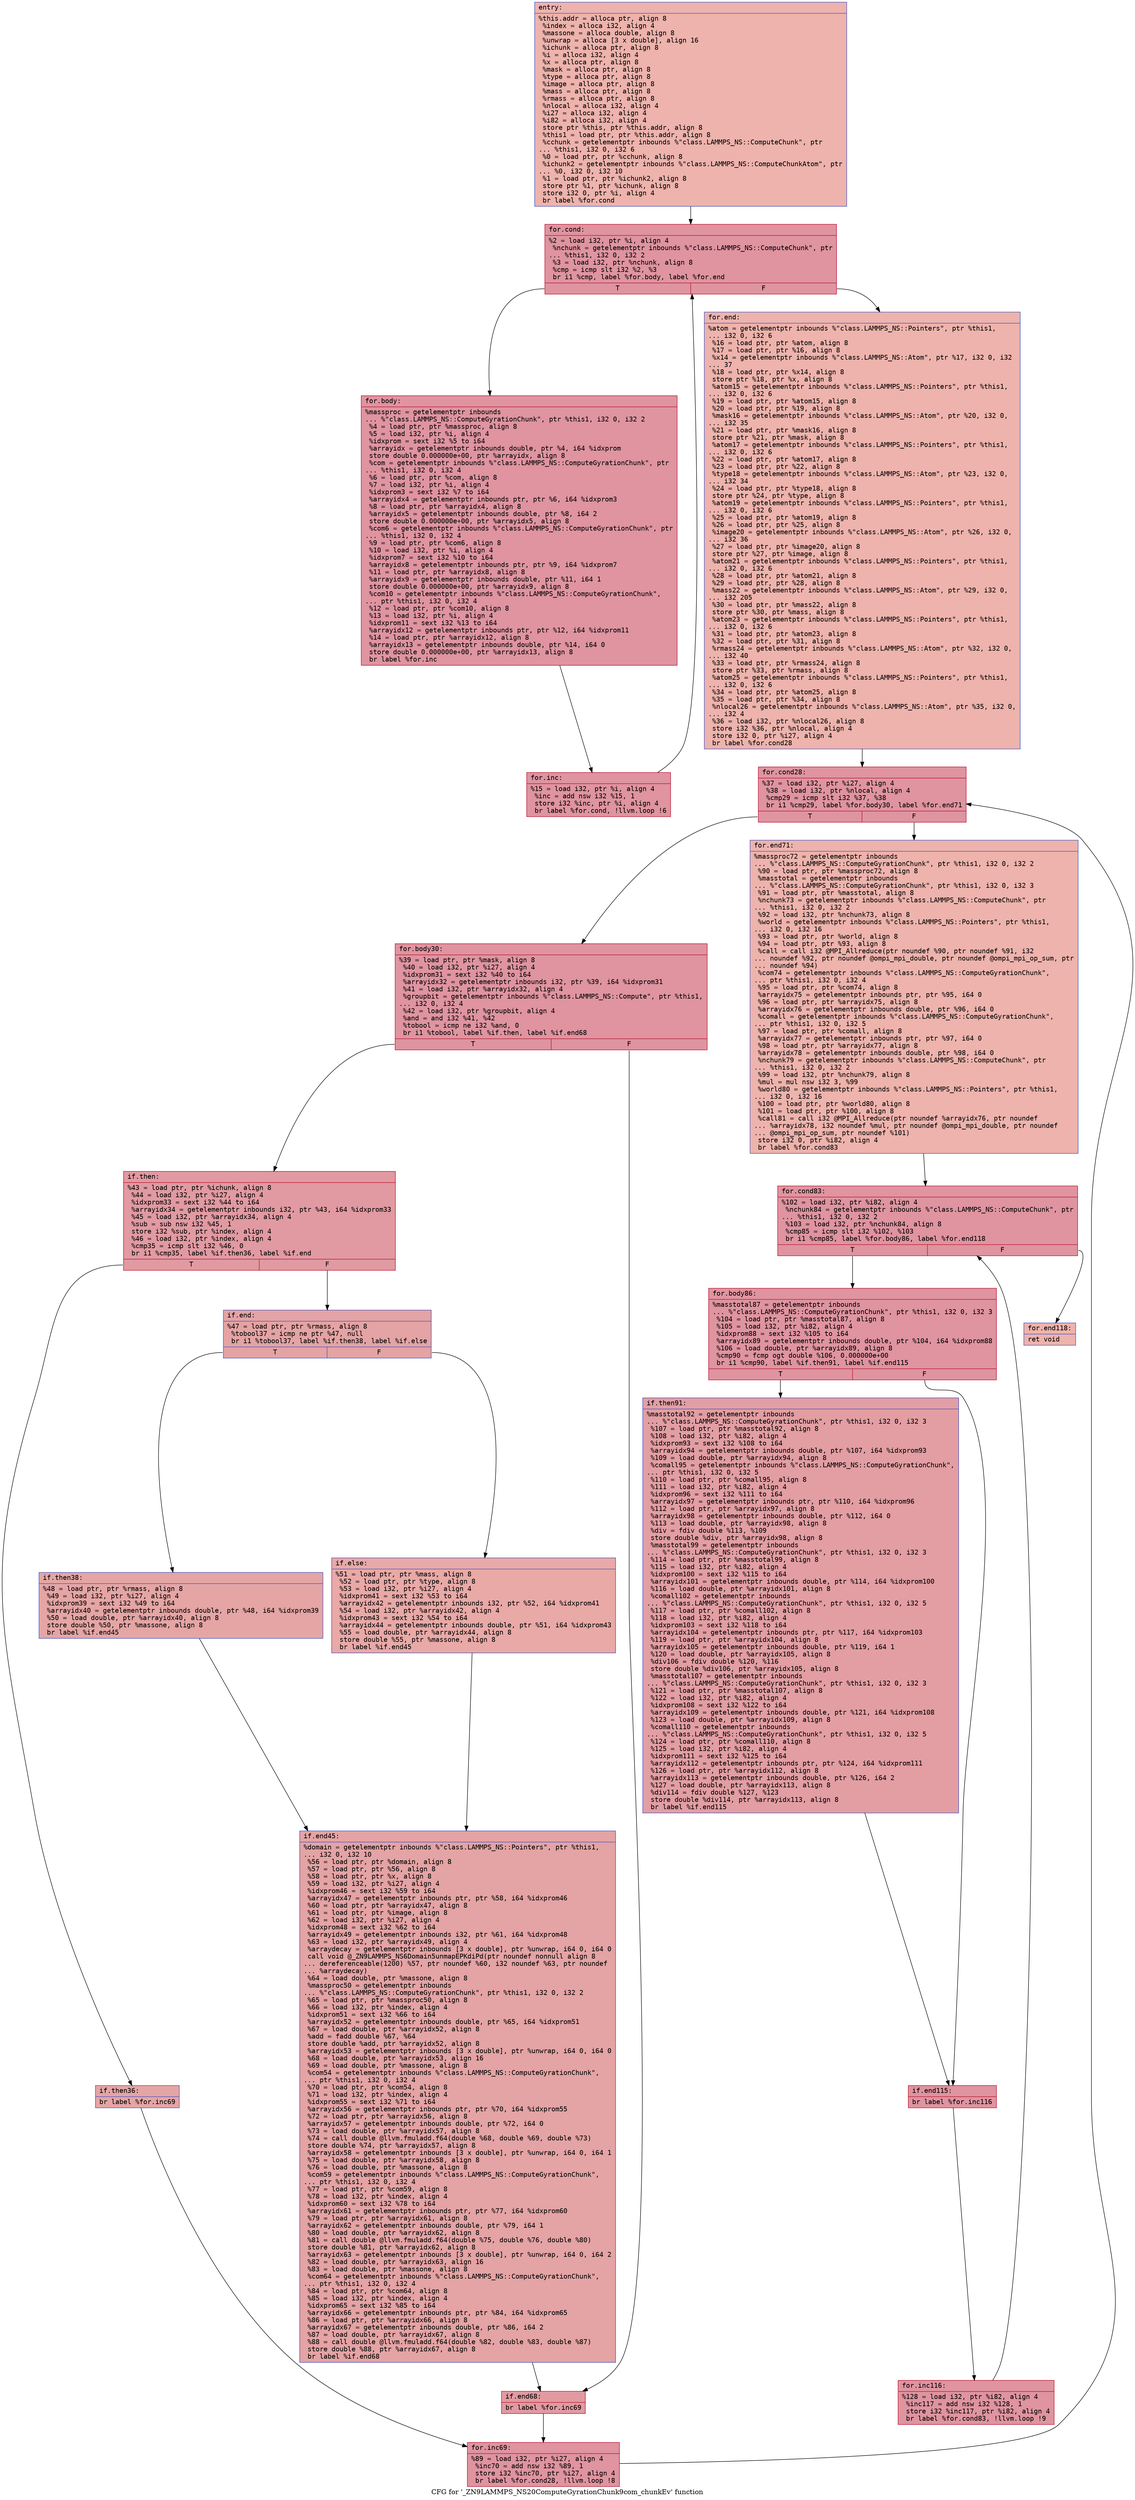 digraph "CFG for '_ZN9LAMMPS_NS20ComputeGyrationChunk9com_chunkEv' function" {
	label="CFG for '_ZN9LAMMPS_NS20ComputeGyrationChunk9com_chunkEv' function";

	Node0x5561dfa4ada0 [shape=record,color="#3d50c3ff", style=filled, fillcolor="#d6524470" fontname="Courier",label="{entry:\l|  %this.addr = alloca ptr, align 8\l  %index = alloca i32, align 4\l  %massone = alloca double, align 8\l  %unwrap = alloca [3 x double], align 16\l  %ichunk = alloca ptr, align 8\l  %i = alloca i32, align 4\l  %x = alloca ptr, align 8\l  %mask = alloca ptr, align 8\l  %type = alloca ptr, align 8\l  %image = alloca ptr, align 8\l  %mass = alloca ptr, align 8\l  %rmass = alloca ptr, align 8\l  %nlocal = alloca i32, align 4\l  %i27 = alloca i32, align 4\l  %i82 = alloca i32, align 4\l  store ptr %this, ptr %this.addr, align 8\l  %this1 = load ptr, ptr %this.addr, align 8\l  %cchunk = getelementptr inbounds %\"class.LAMMPS_NS::ComputeChunk\", ptr\l... %this1, i32 0, i32 6\l  %0 = load ptr, ptr %cchunk, align 8\l  %ichunk2 = getelementptr inbounds %\"class.LAMMPS_NS::ComputeChunkAtom\", ptr\l... %0, i32 0, i32 10\l  %1 = load ptr, ptr %ichunk2, align 8\l  store ptr %1, ptr %ichunk, align 8\l  store i32 0, ptr %i, align 4\l  br label %for.cond\l}"];
	Node0x5561dfa4ada0 -> Node0x5561dfa4b880[tooltip="entry -> for.cond\nProbability 100.00%" ];
	Node0x5561dfa4b880 [shape=record,color="#b70d28ff", style=filled, fillcolor="#b70d2870" fontname="Courier",label="{for.cond:\l|  %2 = load i32, ptr %i, align 4\l  %nchunk = getelementptr inbounds %\"class.LAMMPS_NS::ComputeChunk\", ptr\l... %this1, i32 0, i32 2\l  %3 = load i32, ptr %nchunk, align 8\l  %cmp = icmp slt i32 %2, %3\l  br i1 %cmp, label %for.body, label %for.end\l|{<s0>T|<s1>F}}"];
	Node0x5561dfa4b880:s0 -> Node0x5561dfa37560[tooltip="for.cond -> for.body\nProbability 96.88%" ];
	Node0x5561dfa4b880:s1 -> Node0x5561dfa375e0[tooltip="for.cond -> for.end\nProbability 3.12%" ];
	Node0x5561dfa37560 [shape=record,color="#b70d28ff", style=filled, fillcolor="#b70d2870" fontname="Courier",label="{for.body:\l|  %massproc = getelementptr inbounds\l... %\"class.LAMMPS_NS::ComputeGyrationChunk\", ptr %this1, i32 0, i32 2\l  %4 = load ptr, ptr %massproc, align 8\l  %5 = load i32, ptr %i, align 4\l  %idxprom = sext i32 %5 to i64\l  %arrayidx = getelementptr inbounds double, ptr %4, i64 %idxprom\l  store double 0.000000e+00, ptr %arrayidx, align 8\l  %com = getelementptr inbounds %\"class.LAMMPS_NS::ComputeGyrationChunk\", ptr\l... %this1, i32 0, i32 4\l  %6 = load ptr, ptr %com, align 8\l  %7 = load i32, ptr %i, align 4\l  %idxprom3 = sext i32 %7 to i64\l  %arrayidx4 = getelementptr inbounds ptr, ptr %6, i64 %idxprom3\l  %8 = load ptr, ptr %arrayidx4, align 8\l  %arrayidx5 = getelementptr inbounds double, ptr %8, i64 2\l  store double 0.000000e+00, ptr %arrayidx5, align 8\l  %com6 = getelementptr inbounds %\"class.LAMMPS_NS::ComputeGyrationChunk\", ptr\l... %this1, i32 0, i32 4\l  %9 = load ptr, ptr %com6, align 8\l  %10 = load i32, ptr %i, align 4\l  %idxprom7 = sext i32 %10 to i64\l  %arrayidx8 = getelementptr inbounds ptr, ptr %9, i64 %idxprom7\l  %11 = load ptr, ptr %arrayidx8, align 8\l  %arrayidx9 = getelementptr inbounds double, ptr %11, i64 1\l  store double 0.000000e+00, ptr %arrayidx9, align 8\l  %com10 = getelementptr inbounds %\"class.LAMMPS_NS::ComputeGyrationChunk\",\l... ptr %this1, i32 0, i32 4\l  %12 = load ptr, ptr %com10, align 8\l  %13 = load i32, ptr %i, align 4\l  %idxprom11 = sext i32 %13 to i64\l  %arrayidx12 = getelementptr inbounds ptr, ptr %12, i64 %idxprom11\l  %14 = load ptr, ptr %arrayidx12, align 8\l  %arrayidx13 = getelementptr inbounds double, ptr %14, i64 0\l  store double 0.000000e+00, ptr %arrayidx13, align 8\l  br label %for.inc\l}"];
	Node0x5561dfa37560 -> Node0x5561dfa500e0[tooltip="for.body -> for.inc\nProbability 100.00%" ];
	Node0x5561dfa500e0 [shape=record,color="#b70d28ff", style=filled, fillcolor="#b70d2870" fontname="Courier",label="{for.inc:\l|  %15 = load i32, ptr %i, align 4\l  %inc = add nsw i32 %15, 1\l  store i32 %inc, ptr %i, align 4\l  br label %for.cond, !llvm.loop !6\l}"];
	Node0x5561dfa500e0 -> Node0x5561dfa4b880[tooltip="for.inc -> for.cond\nProbability 100.00%" ];
	Node0x5561dfa375e0 [shape=record,color="#3d50c3ff", style=filled, fillcolor="#d6524470" fontname="Courier",label="{for.end:\l|  %atom = getelementptr inbounds %\"class.LAMMPS_NS::Pointers\", ptr %this1,\l... i32 0, i32 6\l  %16 = load ptr, ptr %atom, align 8\l  %17 = load ptr, ptr %16, align 8\l  %x14 = getelementptr inbounds %\"class.LAMMPS_NS::Atom\", ptr %17, i32 0, i32\l... 37\l  %18 = load ptr, ptr %x14, align 8\l  store ptr %18, ptr %x, align 8\l  %atom15 = getelementptr inbounds %\"class.LAMMPS_NS::Pointers\", ptr %this1,\l... i32 0, i32 6\l  %19 = load ptr, ptr %atom15, align 8\l  %20 = load ptr, ptr %19, align 8\l  %mask16 = getelementptr inbounds %\"class.LAMMPS_NS::Atom\", ptr %20, i32 0,\l... i32 35\l  %21 = load ptr, ptr %mask16, align 8\l  store ptr %21, ptr %mask, align 8\l  %atom17 = getelementptr inbounds %\"class.LAMMPS_NS::Pointers\", ptr %this1,\l... i32 0, i32 6\l  %22 = load ptr, ptr %atom17, align 8\l  %23 = load ptr, ptr %22, align 8\l  %type18 = getelementptr inbounds %\"class.LAMMPS_NS::Atom\", ptr %23, i32 0,\l... i32 34\l  %24 = load ptr, ptr %type18, align 8\l  store ptr %24, ptr %type, align 8\l  %atom19 = getelementptr inbounds %\"class.LAMMPS_NS::Pointers\", ptr %this1,\l... i32 0, i32 6\l  %25 = load ptr, ptr %atom19, align 8\l  %26 = load ptr, ptr %25, align 8\l  %image20 = getelementptr inbounds %\"class.LAMMPS_NS::Atom\", ptr %26, i32 0,\l... i32 36\l  %27 = load ptr, ptr %image20, align 8\l  store ptr %27, ptr %image, align 8\l  %atom21 = getelementptr inbounds %\"class.LAMMPS_NS::Pointers\", ptr %this1,\l... i32 0, i32 6\l  %28 = load ptr, ptr %atom21, align 8\l  %29 = load ptr, ptr %28, align 8\l  %mass22 = getelementptr inbounds %\"class.LAMMPS_NS::Atom\", ptr %29, i32 0,\l... i32 205\l  %30 = load ptr, ptr %mass22, align 8\l  store ptr %30, ptr %mass, align 8\l  %atom23 = getelementptr inbounds %\"class.LAMMPS_NS::Pointers\", ptr %this1,\l... i32 0, i32 6\l  %31 = load ptr, ptr %atom23, align 8\l  %32 = load ptr, ptr %31, align 8\l  %rmass24 = getelementptr inbounds %\"class.LAMMPS_NS::Atom\", ptr %32, i32 0,\l... i32 40\l  %33 = load ptr, ptr %rmass24, align 8\l  store ptr %33, ptr %rmass, align 8\l  %atom25 = getelementptr inbounds %\"class.LAMMPS_NS::Pointers\", ptr %this1,\l... i32 0, i32 6\l  %34 = load ptr, ptr %atom25, align 8\l  %35 = load ptr, ptr %34, align 8\l  %nlocal26 = getelementptr inbounds %\"class.LAMMPS_NS::Atom\", ptr %35, i32 0,\l... i32 4\l  %36 = load i32, ptr %nlocal26, align 8\l  store i32 %36, ptr %nlocal, align 4\l  store i32 0, ptr %i27, align 4\l  br label %for.cond28\l}"];
	Node0x5561dfa375e0 -> Node0x5561dfa52680[tooltip="for.end -> for.cond28\nProbability 100.00%" ];
	Node0x5561dfa52680 [shape=record,color="#b70d28ff", style=filled, fillcolor="#b70d2870" fontname="Courier",label="{for.cond28:\l|  %37 = load i32, ptr %i27, align 4\l  %38 = load i32, ptr %nlocal, align 4\l  %cmp29 = icmp slt i32 %37, %38\l  br i1 %cmp29, label %for.body30, label %for.end71\l|{<s0>T|<s1>F}}"];
	Node0x5561dfa52680:s0 -> Node0x5561dfa52920[tooltip="for.cond28 -> for.body30\nProbability 96.88%" ];
	Node0x5561dfa52680:s1 -> Node0x5561dfa529a0[tooltip="for.cond28 -> for.end71\nProbability 3.12%" ];
	Node0x5561dfa52920 [shape=record,color="#b70d28ff", style=filled, fillcolor="#b70d2870" fontname="Courier",label="{for.body30:\l|  %39 = load ptr, ptr %mask, align 8\l  %40 = load i32, ptr %i27, align 4\l  %idxprom31 = sext i32 %40 to i64\l  %arrayidx32 = getelementptr inbounds i32, ptr %39, i64 %idxprom31\l  %41 = load i32, ptr %arrayidx32, align 4\l  %groupbit = getelementptr inbounds %\"class.LAMMPS_NS::Compute\", ptr %this1,\l... i32 0, i32 4\l  %42 = load i32, ptr %groupbit, align 4\l  %and = and i32 %41, %42\l  %tobool = icmp ne i32 %and, 0\l  br i1 %tobool, label %if.then, label %if.end68\l|{<s0>T|<s1>F}}"];
	Node0x5561dfa52920:s0 -> Node0x5561dfa53090[tooltip="for.body30 -> if.then\nProbability 62.50%" ];
	Node0x5561dfa52920:s1 -> Node0x5561dfa53100[tooltip="for.body30 -> if.end68\nProbability 37.50%" ];
	Node0x5561dfa53090 [shape=record,color="#b70d28ff", style=filled, fillcolor="#bb1b2c70" fontname="Courier",label="{if.then:\l|  %43 = load ptr, ptr %ichunk, align 8\l  %44 = load i32, ptr %i27, align 4\l  %idxprom33 = sext i32 %44 to i64\l  %arrayidx34 = getelementptr inbounds i32, ptr %43, i64 %idxprom33\l  %45 = load i32, ptr %arrayidx34, align 4\l  %sub = sub nsw i32 %45, 1\l  store i32 %sub, ptr %index, align 4\l  %46 = load i32, ptr %index, align 4\l  %cmp35 = icmp slt i32 %46, 0\l  br i1 %cmp35, label %if.then36, label %if.end\l|{<s0>T|<s1>F}}"];
	Node0x5561dfa53090:s0 -> Node0x5561dfa537a0[tooltip="if.then -> if.then36\nProbability 37.50%" ];
	Node0x5561dfa53090:s1 -> Node0x5561dfa53820[tooltip="if.then -> if.end\nProbability 62.50%" ];
	Node0x5561dfa537a0 [shape=record,color="#3d50c3ff", style=filled, fillcolor="#c5333470" fontname="Courier",label="{if.then36:\l|  br label %for.inc69\l}"];
	Node0x5561dfa537a0 -> Node0x5561dfa53940[tooltip="if.then36 -> for.inc69\nProbability 100.00%" ];
	Node0x5561dfa53820 [shape=record,color="#3d50c3ff", style=filled, fillcolor="#c32e3170" fontname="Courier",label="{if.end:\l|  %47 = load ptr, ptr %rmass, align 8\l  %tobool37 = icmp ne ptr %47, null\l  br i1 %tobool37, label %if.then38, label %if.else\l|{<s0>T|<s1>F}}"];
	Node0x5561dfa53820:s0 -> Node0x5561dfa54380[tooltip="if.end -> if.then38\nProbability 62.50%" ];
	Node0x5561dfa53820:s1 -> Node0x5561dfa54400[tooltip="if.end -> if.else\nProbability 37.50%" ];
	Node0x5561dfa54380 [shape=record,color="#3d50c3ff", style=filled, fillcolor="#c5333470" fontname="Courier",label="{if.then38:\l|  %48 = load ptr, ptr %rmass, align 8\l  %49 = load i32, ptr %i27, align 4\l  %idxprom39 = sext i32 %49 to i64\l  %arrayidx40 = getelementptr inbounds double, ptr %48, i64 %idxprom39\l  %50 = load double, ptr %arrayidx40, align 8\l  store double %50, ptr %massone, align 8\l  br label %if.end45\l}"];
	Node0x5561dfa54380 -> Node0x5561dfa54910[tooltip="if.then38 -> if.end45\nProbability 100.00%" ];
	Node0x5561dfa54400 [shape=record,color="#3d50c3ff", style=filled, fillcolor="#ca3b3770" fontname="Courier",label="{if.else:\l|  %51 = load ptr, ptr %mass, align 8\l  %52 = load ptr, ptr %type, align 8\l  %53 = load i32, ptr %i27, align 4\l  %idxprom41 = sext i32 %53 to i64\l  %arrayidx42 = getelementptr inbounds i32, ptr %52, i64 %idxprom41\l  %54 = load i32, ptr %arrayidx42, align 4\l  %idxprom43 = sext i32 %54 to i64\l  %arrayidx44 = getelementptr inbounds double, ptr %51, i64 %idxprom43\l  %55 = load double, ptr %arrayidx44, align 8\l  store double %55, ptr %massone, align 8\l  br label %if.end45\l}"];
	Node0x5561dfa54400 -> Node0x5561dfa54910[tooltip="if.else -> if.end45\nProbability 100.00%" ];
	Node0x5561dfa54910 [shape=record,color="#3d50c3ff", style=filled, fillcolor="#c32e3170" fontname="Courier",label="{if.end45:\l|  %domain = getelementptr inbounds %\"class.LAMMPS_NS::Pointers\", ptr %this1,\l... i32 0, i32 10\l  %56 = load ptr, ptr %domain, align 8\l  %57 = load ptr, ptr %56, align 8\l  %58 = load ptr, ptr %x, align 8\l  %59 = load i32, ptr %i27, align 4\l  %idxprom46 = sext i32 %59 to i64\l  %arrayidx47 = getelementptr inbounds ptr, ptr %58, i64 %idxprom46\l  %60 = load ptr, ptr %arrayidx47, align 8\l  %61 = load ptr, ptr %image, align 8\l  %62 = load i32, ptr %i27, align 4\l  %idxprom48 = sext i32 %62 to i64\l  %arrayidx49 = getelementptr inbounds i32, ptr %61, i64 %idxprom48\l  %63 = load i32, ptr %arrayidx49, align 4\l  %arraydecay = getelementptr inbounds [3 x double], ptr %unwrap, i64 0, i64 0\l  call void @_ZN9LAMMPS_NS6Domain5unmapEPKdiPd(ptr noundef nonnull align 8\l... dereferenceable(1200) %57, ptr noundef %60, i32 noundef %63, ptr noundef\l... %arraydecay)\l  %64 = load double, ptr %massone, align 8\l  %massproc50 = getelementptr inbounds\l... %\"class.LAMMPS_NS::ComputeGyrationChunk\", ptr %this1, i32 0, i32 2\l  %65 = load ptr, ptr %massproc50, align 8\l  %66 = load i32, ptr %index, align 4\l  %idxprom51 = sext i32 %66 to i64\l  %arrayidx52 = getelementptr inbounds double, ptr %65, i64 %idxprom51\l  %67 = load double, ptr %arrayidx52, align 8\l  %add = fadd double %67, %64\l  store double %add, ptr %arrayidx52, align 8\l  %arrayidx53 = getelementptr inbounds [3 x double], ptr %unwrap, i64 0, i64 0\l  %68 = load double, ptr %arrayidx53, align 16\l  %69 = load double, ptr %massone, align 8\l  %com54 = getelementptr inbounds %\"class.LAMMPS_NS::ComputeGyrationChunk\",\l... ptr %this1, i32 0, i32 4\l  %70 = load ptr, ptr %com54, align 8\l  %71 = load i32, ptr %index, align 4\l  %idxprom55 = sext i32 %71 to i64\l  %arrayidx56 = getelementptr inbounds ptr, ptr %70, i64 %idxprom55\l  %72 = load ptr, ptr %arrayidx56, align 8\l  %arrayidx57 = getelementptr inbounds double, ptr %72, i64 0\l  %73 = load double, ptr %arrayidx57, align 8\l  %74 = call double @llvm.fmuladd.f64(double %68, double %69, double %73)\l  store double %74, ptr %arrayidx57, align 8\l  %arrayidx58 = getelementptr inbounds [3 x double], ptr %unwrap, i64 0, i64 1\l  %75 = load double, ptr %arrayidx58, align 8\l  %76 = load double, ptr %massone, align 8\l  %com59 = getelementptr inbounds %\"class.LAMMPS_NS::ComputeGyrationChunk\",\l... ptr %this1, i32 0, i32 4\l  %77 = load ptr, ptr %com59, align 8\l  %78 = load i32, ptr %index, align 4\l  %idxprom60 = sext i32 %78 to i64\l  %arrayidx61 = getelementptr inbounds ptr, ptr %77, i64 %idxprom60\l  %79 = load ptr, ptr %arrayidx61, align 8\l  %arrayidx62 = getelementptr inbounds double, ptr %79, i64 1\l  %80 = load double, ptr %arrayidx62, align 8\l  %81 = call double @llvm.fmuladd.f64(double %75, double %76, double %80)\l  store double %81, ptr %arrayidx62, align 8\l  %arrayidx63 = getelementptr inbounds [3 x double], ptr %unwrap, i64 0, i64 2\l  %82 = load double, ptr %arrayidx63, align 16\l  %83 = load double, ptr %massone, align 8\l  %com64 = getelementptr inbounds %\"class.LAMMPS_NS::ComputeGyrationChunk\",\l... ptr %this1, i32 0, i32 4\l  %84 = load ptr, ptr %com64, align 8\l  %85 = load i32, ptr %index, align 4\l  %idxprom65 = sext i32 %85 to i64\l  %arrayidx66 = getelementptr inbounds ptr, ptr %84, i64 %idxprom65\l  %86 = load ptr, ptr %arrayidx66, align 8\l  %arrayidx67 = getelementptr inbounds double, ptr %86, i64 2\l  %87 = load double, ptr %arrayidx67, align 8\l  %88 = call double @llvm.fmuladd.f64(double %82, double %83, double %87)\l  store double %88, ptr %arrayidx67, align 8\l  br label %if.end68\l}"];
	Node0x5561dfa54910 -> Node0x5561dfa53100[tooltip="if.end45 -> if.end68\nProbability 100.00%" ];
	Node0x5561dfa53100 [shape=record,color="#b70d28ff", style=filled, fillcolor="#bb1b2c70" fontname="Courier",label="{if.end68:\l|  br label %for.inc69\l}"];
	Node0x5561dfa53100 -> Node0x5561dfa53940[tooltip="if.end68 -> for.inc69\nProbability 100.00%" ];
	Node0x5561dfa53940 [shape=record,color="#b70d28ff", style=filled, fillcolor="#b70d2870" fontname="Courier",label="{for.inc69:\l|  %89 = load i32, ptr %i27, align 4\l  %inc70 = add nsw i32 %89, 1\l  store i32 %inc70, ptr %i27, align 4\l  br label %for.cond28, !llvm.loop !8\l}"];
	Node0x5561dfa53940 -> Node0x5561dfa52680[tooltip="for.inc69 -> for.cond28\nProbability 100.00%" ];
	Node0x5561dfa529a0 [shape=record,color="#3d50c3ff", style=filled, fillcolor="#d6524470" fontname="Courier",label="{for.end71:\l|  %massproc72 = getelementptr inbounds\l... %\"class.LAMMPS_NS::ComputeGyrationChunk\", ptr %this1, i32 0, i32 2\l  %90 = load ptr, ptr %massproc72, align 8\l  %masstotal = getelementptr inbounds\l... %\"class.LAMMPS_NS::ComputeGyrationChunk\", ptr %this1, i32 0, i32 3\l  %91 = load ptr, ptr %masstotal, align 8\l  %nchunk73 = getelementptr inbounds %\"class.LAMMPS_NS::ComputeChunk\", ptr\l... %this1, i32 0, i32 2\l  %92 = load i32, ptr %nchunk73, align 8\l  %world = getelementptr inbounds %\"class.LAMMPS_NS::Pointers\", ptr %this1,\l... i32 0, i32 16\l  %93 = load ptr, ptr %world, align 8\l  %94 = load ptr, ptr %93, align 8\l  %call = call i32 @MPI_Allreduce(ptr noundef %90, ptr noundef %91, i32\l... noundef %92, ptr noundef @ompi_mpi_double, ptr noundef @ompi_mpi_op_sum, ptr\l... noundef %94)\l  %com74 = getelementptr inbounds %\"class.LAMMPS_NS::ComputeGyrationChunk\",\l... ptr %this1, i32 0, i32 4\l  %95 = load ptr, ptr %com74, align 8\l  %arrayidx75 = getelementptr inbounds ptr, ptr %95, i64 0\l  %96 = load ptr, ptr %arrayidx75, align 8\l  %arrayidx76 = getelementptr inbounds double, ptr %96, i64 0\l  %comall = getelementptr inbounds %\"class.LAMMPS_NS::ComputeGyrationChunk\",\l... ptr %this1, i32 0, i32 5\l  %97 = load ptr, ptr %comall, align 8\l  %arrayidx77 = getelementptr inbounds ptr, ptr %97, i64 0\l  %98 = load ptr, ptr %arrayidx77, align 8\l  %arrayidx78 = getelementptr inbounds double, ptr %98, i64 0\l  %nchunk79 = getelementptr inbounds %\"class.LAMMPS_NS::ComputeChunk\", ptr\l... %this1, i32 0, i32 2\l  %99 = load i32, ptr %nchunk79, align 8\l  %mul = mul nsw i32 3, %99\l  %world80 = getelementptr inbounds %\"class.LAMMPS_NS::Pointers\", ptr %this1,\l... i32 0, i32 16\l  %100 = load ptr, ptr %world80, align 8\l  %101 = load ptr, ptr %100, align 8\l  %call81 = call i32 @MPI_Allreduce(ptr noundef %arrayidx76, ptr noundef\l... %arrayidx78, i32 noundef %mul, ptr noundef @ompi_mpi_double, ptr noundef\l... @ompi_mpi_op_sum, ptr noundef %101)\l  store i32 0, ptr %i82, align 4\l  br label %for.cond83\l}"];
	Node0x5561dfa529a0 -> Node0x5561dfa5a020[tooltip="for.end71 -> for.cond83\nProbability 100.00%" ];
	Node0x5561dfa5a020 [shape=record,color="#b70d28ff", style=filled, fillcolor="#b70d2870" fontname="Courier",label="{for.cond83:\l|  %102 = load i32, ptr %i82, align 4\l  %nchunk84 = getelementptr inbounds %\"class.LAMMPS_NS::ComputeChunk\", ptr\l... %this1, i32 0, i32 2\l  %103 = load i32, ptr %nchunk84, align 8\l  %cmp85 = icmp slt i32 %102, %103\l  br i1 %cmp85, label %for.body86, label %for.end118\l|{<s0>T|<s1>F}}"];
	Node0x5561dfa5a020:s0 -> Node0x5561dfa5a350[tooltip="for.cond83 -> for.body86\nProbability 96.88%" ];
	Node0x5561dfa5a020:s1 -> Node0x5561dfa5a3d0[tooltip="for.cond83 -> for.end118\nProbability 3.12%" ];
	Node0x5561dfa5a350 [shape=record,color="#b70d28ff", style=filled, fillcolor="#b70d2870" fontname="Courier",label="{for.body86:\l|  %masstotal87 = getelementptr inbounds\l... %\"class.LAMMPS_NS::ComputeGyrationChunk\", ptr %this1, i32 0, i32 3\l  %104 = load ptr, ptr %masstotal87, align 8\l  %105 = load i32, ptr %i82, align 4\l  %idxprom88 = sext i32 %105 to i64\l  %arrayidx89 = getelementptr inbounds double, ptr %104, i64 %idxprom88\l  %106 = load double, ptr %arrayidx89, align 8\l  %cmp90 = fcmp ogt double %106, 0.000000e+00\l  br i1 %cmp90, label %if.then91, label %if.end115\l|{<s0>T|<s1>F}}"];
	Node0x5561dfa5a350:s0 -> Node0x5561dfa5a990[tooltip="for.body86 -> if.then91\nProbability 50.00%" ];
	Node0x5561dfa5a350:s1 -> Node0x5561dfa5aa10[tooltip="for.body86 -> if.end115\nProbability 50.00%" ];
	Node0x5561dfa5a990 [shape=record,color="#3d50c3ff", style=filled, fillcolor="#be242e70" fontname="Courier",label="{if.then91:\l|  %masstotal92 = getelementptr inbounds\l... %\"class.LAMMPS_NS::ComputeGyrationChunk\", ptr %this1, i32 0, i32 3\l  %107 = load ptr, ptr %masstotal92, align 8\l  %108 = load i32, ptr %i82, align 4\l  %idxprom93 = sext i32 %108 to i64\l  %arrayidx94 = getelementptr inbounds double, ptr %107, i64 %idxprom93\l  %109 = load double, ptr %arrayidx94, align 8\l  %comall95 = getelementptr inbounds %\"class.LAMMPS_NS::ComputeGyrationChunk\",\l... ptr %this1, i32 0, i32 5\l  %110 = load ptr, ptr %comall95, align 8\l  %111 = load i32, ptr %i82, align 4\l  %idxprom96 = sext i32 %111 to i64\l  %arrayidx97 = getelementptr inbounds ptr, ptr %110, i64 %idxprom96\l  %112 = load ptr, ptr %arrayidx97, align 8\l  %arrayidx98 = getelementptr inbounds double, ptr %112, i64 0\l  %113 = load double, ptr %arrayidx98, align 8\l  %div = fdiv double %113, %109\l  store double %div, ptr %arrayidx98, align 8\l  %masstotal99 = getelementptr inbounds\l... %\"class.LAMMPS_NS::ComputeGyrationChunk\", ptr %this1, i32 0, i32 3\l  %114 = load ptr, ptr %masstotal99, align 8\l  %115 = load i32, ptr %i82, align 4\l  %idxprom100 = sext i32 %115 to i64\l  %arrayidx101 = getelementptr inbounds double, ptr %114, i64 %idxprom100\l  %116 = load double, ptr %arrayidx101, align 8\l  %comall102 = getelementptr inbounds\l... %\"class.LAMMPS_NS::ComputeGyrationChunk\", ptr %this1, i32 0, i32 5\l  %117 = load ptr, ptr %comall102, align 8\l  %118 = load i32, ptr %i82, align 4\l  %idxprom103 = sext i32 %118 to i64\l  %arrayidx104 = getelementptr inbounds ptr, ptr %117, i64 %idxprom103\l  %119 = load ptr, ptr %arrayidx104, align 8\l  %arrayidx105 = getelementptr inbounds double, ptr %119, i64 1\l  %120 = load double, ptr %arrayidx105, align 8\l  %div106 = fdiv double %120, %116\l  store double %div106, ptr %arrayidx105, align 8\l  %masstotal107 = getelementptr inbounds\l... %\"class.LAMMPS_NS::ComputeGyrationChunk\", ptr %this1, i32 0, i32 3\l  %121 = load ptr, ptr %masstotal107, align 8\l  %122 = load i32, ptr %i82, align 4\l  %idxprom108 = sext i32 %122 to i64\l  %arrayidx109 = getelementptr inbounds double, ptr %121, i64 %idxprom108\l  %123 = load double, ptr %arrayidx109, align 8\l  %comall110 = getelementptr inbounds\l... %\"class.LAMMPS_NS::ComputeGyrationChunk\", ptr %this1, i32 0, i32 5\l  %124 = load ptr, ptr %comall110, align 8\l  %125 = load i32, ptr %i82, align 4\l  %idxprom111 = sext i32 %125 to i64\l  %arrayidx112 = getelementptr inbounds ptr, ptr %124, i64 %idxprom111\l  %126 = load ptr, ptr %arrayidx112, align 8\l  %arrayidx113 = getelementptr inbounds double, ptr %126, i64 2\l  %127 = load double, ptr %arrayidx113, align 8\l  %div114 = fdiv double %127, %123\l  store double %div114, ptr %arrayidx113, align 8\l  br label %if.end115\l}"];
	Node0x5561dfa5a990 -> Node0x5561dfa5aa10[tooltip="if.then91 -> if.end115\nProbability 100.00%" ];
	Node0x5561dfa5aa10 [shape=record,color="#b70d28ff", style=filled, fillcolor="#b70d2870" fontname="Courier",label="{if.end115:\l|  br label %for.inc116\l}"];
	Node0x5561dfa5aa10 -> Node0x5561dfa5cad0[tooltip="if.end115 -> for.inc116\nProbability 100.00%" ];
	Node0x5561dfa5cad0 [shape=record,color="#b70d28ff", style=filled, fillcolor="#b70d2870" fontname="Courier",label="{for.inc116:\l|  %128 = load i32, ptr %i82, align 4\l  %inc117 = add nsw i32 %128, 1\l  store i32 %inc117, ptr %i82, align 4\l  br label %for.cond83, !llvm.loop !9\l}"];
	Node0x5561dfa5cad0 -> Node0x5561dfa5a020[tooltip="for.inc116 -> for.cond83\nProbability 100.00%" ];
	Node0x5561dfa5a3d0 [shape=record,color="#3d50c3ff", style=filled, fillcolor="#d6524470" fontname="Courier",label="{for.end118:\l|  ret void\l}"];
}
